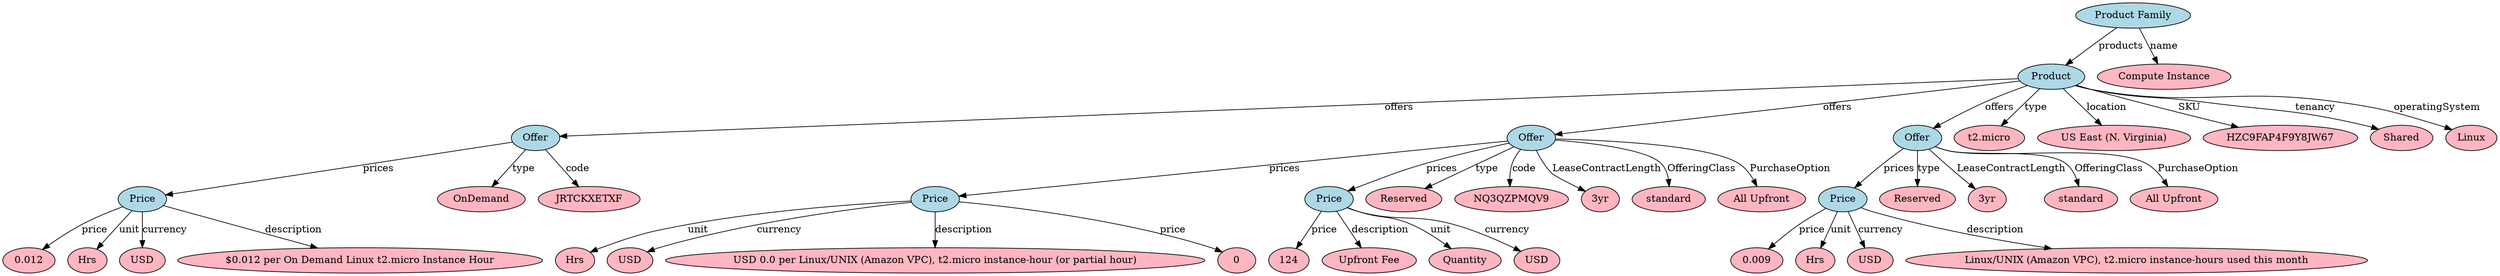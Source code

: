 digraph G {
    "Price1" [ label = "Price" style = "filled" fillcolor = "lightblue" ];
    "Price21" [ label = "Price" style = "filled" fillcolor = "lightblue" ];
    "Price22" [ label = "Price" style = "filled" fillcolor = "lightblue" ];
    "Price3" [ label = "Price" style = "filled" fillcolor = "lightblue" ];


    "Offer1" [ label = "Offer" style = "filled" fillcolor = "lightblue" ];
    "Offer2" [ label = "Offer" style = "filled" fillcolor = "lightblue" ];
    "Offer3" [ label = "Offer" style = "filled" fillcolor = "lightblue" ];
    "PF1" [ label = "Product Family" style = "filled" fillcolor = "lightblue"];
    "Product1" [ label = "Product" style = "filled" fillcolor = "lightblue"];
    "PF1" -> "Compute Instance" [ label = "name" ];
    "PF1" -> "Product1" [ label = "products" ];
    "t2.micro" [ style = "filled" shape = "oval" fillcolor = "lightpink" ];
    "US East (N. Virginia)" [ style = "filled" shape = "oval" fillcolor = "lightpink" ];
    "HZC9FAP4F9Y8JW67" [ style = "filled" shape = "oval" fillcolor = "lightpink" ];
    "Shared" [ style = "filled" shape = "oval" fillcolor = "lightpink" ];
    "Compute Instance" [ style = "filled" shape = "oval" fillcolor = "lightpink" ];
    "Linux" [ style = "filled" shape = "oval" fillcolor = "lightpink" ];
    "Product1" -> "t2.micro" [ label = "type" ];
    "Product1" -> "US East (N. Virginia)" [ label = "location" ]; 
    "Product1" -> "HZC9FAP4F9Y8JW67" [ label = "SKU" ];
    "Product1" -> "Shared" [ label = "tenancy" ];
    "Product1" -> "Linux" [ label = "operatingSystem" ];
    "Product1" -> "Offer1" [ label = "offers" ];
    "Product1" -> "Offer2" [ label = "offers" ];
    "Product1" -> "Offer3" [ label = "offers" ];

    "OnDemand" [ style = "filled" shape = "oval" fillcolor = "lightpink" ];
    "Reserved1" [ label = "Reserved" style = "filled" shape = "oval" fillcolor = "lightpink" ];
    "Reserved2" [ label = "Reserved" style = "filled" shape = "oval" fillcolor = "lightpink" ];
    "JRTCKXETXF" [ style = "filled" shape = "oval" fillcolor = "lightpink" ];
    "NQ3QZPMQV9" [ style = "filled" shape = "oval" fillcolor = "lightpink" ];
 
    "Offer1" -> "JRTCKXETXF" [ label = "code" ];
    "Offer1" -> "OnDemand" [ label = "type" ];
    "Offer2" -> "Reserved1" [ label = "type" ];
    "Offer2" -> "NQ3QZPMQV9" [ label = "code" ];

    "3yr2" [ label = "3yr" style = "filled" shape = "oval" fillcolor = "lightpink" ];
    "standard2" [ label = "standard" style = "filled" shape = "oval" fillcolor = "lightpink" ];
    "All Upfront2" [ label = "All Upfront" style = "filled" shape = "oval" fillcolor = "lightpink" ];
    "1yr3" [ label = "3yr" style = "filled" shape = "oval" fillcolor = "lightpink" ];
    "standard3" [ label = "standard" style = "filled" shape = "oval" fillcolor = "lightpink" ];
    "All Upfront3" [ label = "All Upfront" style = "filled" shape = "oval" fillcolor = "lightpink" ];
    "Offer2" -> "3yr2" [ label = "LeaseContractLength" ];
    "Offer2" -> "standard2" [ label = "OfferingClass" ];
    "Offer2" -> "All Upfront2" [ label = "PurchaseOption" ];
    "Offer3" -> "Reserved2" [ label = "type" ];
    "Offer3" -> "1yr3" [ label = "LeaseContractLength" ];
    "Offer3" -> "standard3" [ label = "OfferingClass" ];
    "Offer3" -> "All Upfront3" [ label = "PurchaseOption" ];

    "Offer1" -> "Price1" [ label = "prices" ];
    "Offer2" -> "Price21" [ label = "prices" ];
    "Offer2" -> "Price22" [ label = "prices" ];
    "Offer3" -> "Price3" [ label = "prices" ];

    "p3" [ label = "0.009" style = "filled" shape = "oval" fillcolor = "lightpink" ];
    "Hrs3" [ label = "Hrs" style = "filled" shape = "oval" fillcolor = "lightpink" ];
    "USD3" [ label = "USD" style = "filled" shape = "oval" fillcolor = "lightpink" ];
    "Price3Description" [ label = "Linux/UNIX (Amazon VPC), t2.micro instance-hours used this month" style = "filled" shape = "oval" fillcolor = "lightpink" ];
    "Price3" -> "Price3Description" [ label = "description" ];
    "Price3" -> "Hrs3" [ label = "unit" ];
    "Price3" -> "USD3" [ label = "currency" ];
    "Price3" -> "p3" [ label = "price" ];
    "p1" [ label = "0.012" style = "filled" shape = "oval" fillcolor = "lightpink" ];
    "Hrs1" [ label = "Hrs" style = "filled" shape = "oval" fillcolor = "lightpink" ];
    "USD1" [ label = "USD" style = "filled" shape = "oval" fillcolor = "lightpink" ];
    "Price1Description" [ label = "$0.012 per On Demand Linux t2.micro Instance Hour" style = "filled" shape = "oval" fillcolor = "lightpink" ];
    "Price1" -> "Price1Description" [ label = "description" ];
    "Price1" -> "Hrs1" [ label = "unit" ];
    "Price1" -> "USD1" [ label = "currency" ];
    "Price1" -> "p1" [ label = "price" ];
    "Hrs21" [ label = "Hrs" style = "filled" shape = "oval" fillcolor = "lightpink" ];
    "USD21" [ label = "USD" style = "filled" shape = "oval" fillcolor = "lightpink" ];
    "Price21" -> "Hrs21" [ label = "unit" ];
    "Price21" -> "USD21" [ label = "currency" ];
    "Price21" -> "Price21Description" [ label = "description" ];
    "Price21" -> "p21" [ label = "price" ];
    "p21" [ label = "0" style = "filled" shape = "oval" fillcolor = "lightpink" ];
    "Price22" -> "p22" [ label = "price" ];
    "p22" [ label = "124" style = "filled" shape = "oval" fillcolor = "lightpink" ];
    "Price21Description" [ label = "USD 0.0 per Linux/UNIX (Amazon VPC), t2.micro instance-hour (or partial hour)" style = "filled" shape = "oval" fillcolor = "lightpink" ];
    "Price22Description" [ label = "Upfront Fee" style = "filled" shape = "oval" fillcolor = "lightpink" ];
    "Hrs22" [ label = "Quantity" style = "filled" shape = "oval" fillcolor = "lightpink" ];
    "USD22" [ label = "USD" style = "filled" shape = "oval" fillcolor = "lightpink" ];
    "Price22" -> "Hrs22" [ label = "unit" ];
    "Price22" -> "USD22" [ label = "currency" ];
    "Price22" -> "Price22Description" [ label = "description" ];
    "Hrs3" [ label = "Hrs" style = "filled" shape = "oval" fillcolor = "lightpink" ];
    "USD3" [ label = "USD" style = "filled" shape = "oval" fillcolor = "lightpink" ];

}
